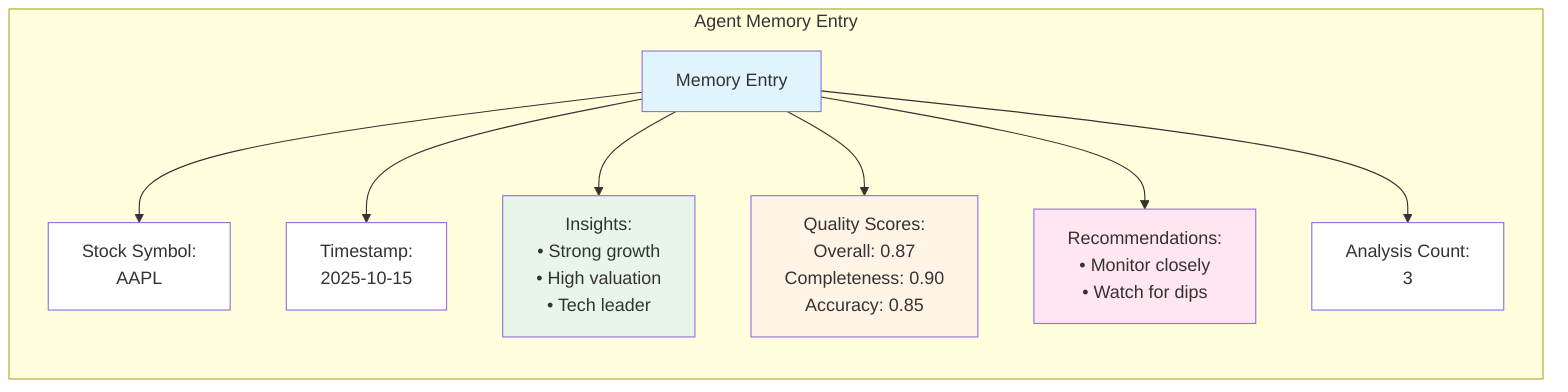 graph LR
    subgraph "Agent Memory Entry"
        M[Memory Entry]
        M --> S[Stock Symbol:<br/>AAPL]
        M --> T[Timestamp:<br/>2025-10-15]
        M --> I[Insights:<br/>• Strong growth<br/>• High valuation<br/>• Tech leader]
        M --> Q[Quality Scores:<br/>Overall: 0.87<br/>Completeness: 0.90<br/>Accuracy: 0.85]
        M --> R[Recommendations:<br/>• Monitor closely<br/>• Watch for dips]
        M --> C[Analysis Count:<br/>3]
    end
    
    style M fill:#e1f5ff
    style S fill:#fff
    style T fill:#fff
    style I fill:#e8f5e9
    style Q fill:#fff4e6
    style R fill:#ffe6f0
    style C fill:#fff